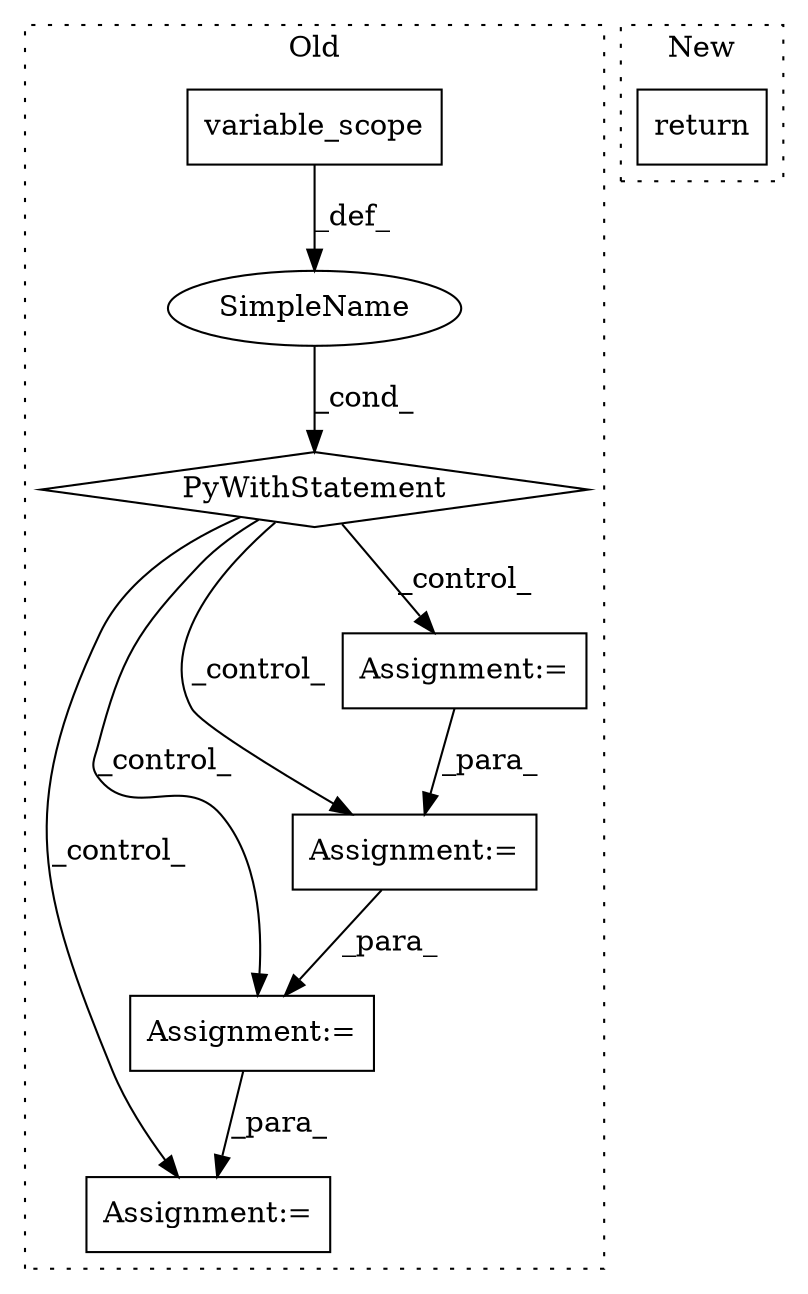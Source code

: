 digraph G {
subgraph cluster0 {
1 [label="variable_scope" a="32" s="2477,2498" l="15,1" shape="box"];
3 [label="PyWithStatement" a="104" s="2464,2499" l="10,2" shape="diamond"];
4 [label="Assignment:=" a="7" s="2688" l="1" shape="box"];
5 [label="SimpleName" a="42" s="" l="" shape="ellipse"];
6 [label="Assignment:=" a="7" s="2781" l="1" shape="box"];
7 [label="Assignment:=" a="7" s="2732" l="1" shape="box"];
8 [label="Assignment:=" a="7" s="2561" l="1" shape="box"];
label = "Old";
style="dotted";
}
subgraph cluster1 {
2 [label="return" a="41" s="6646" l="7" shape="box"];
label = "New";
style="dotted";
}
1 -> 5 [label="_def_"];
3 -> 6 [label="_control_"];
3 -> 4 [label="_control_"];
3 -> 8 [label="_control_"];
3 -> 7 [label="_control_"];
4 -> 7 [label="_para_"];
5 -> 3 [label="_cond_"];
7 -> 6 [label="_para_"];
8 -> 4 [label="_para_"];
}